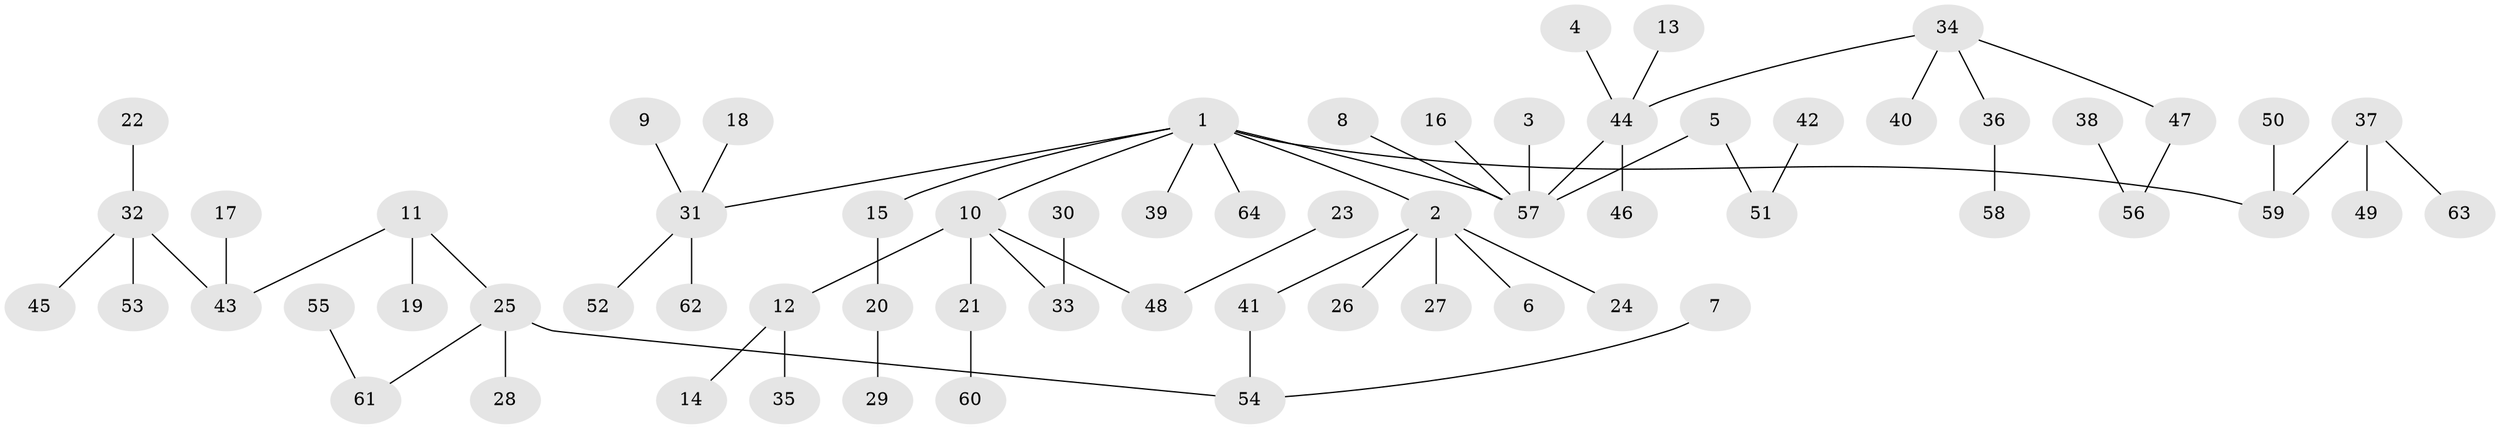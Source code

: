 // original degree distribution, {3: 0.13385826771653545, 5: 0.015748031496062992, 7: 0.023622047244094488, 4: 0.06299212598425197, 1: 0.5039370078740157, 6: 0.015748031496062992, 2: 0.2440944881889764}
// Generated by graph-tools (version 1.1) at 2025/50/03/09/25 03:50:16]
// undirected, 64 vertices, 63 edges
graph export_dot {
graph [start="1"]
  node [color=gray90,style=filled];
  1;
  2;
  3;
  4;
  5;
  6;
  7;
  8;
  9;
  10;
  11;
  12;
  13;
  14;
  15;
  16;
  17;
  18;
  19;
  20;
  21;
  22;
  23;
  24;
  25;
  26;
  27;
  28;
  29;
  30;
  31;
  32;
  33;
  34;
  35;
  36;
  37;
  38;
  39;
  40;
  41;
  42;
  43;
  44;
  45;
  46;
  47;
  48;
  49;
  50;
  51;
  52;
  53;
  54;
  55;
  56;
  57;
  58;
  59;
  60;
  61;
  62;
  63;
  64;
  1 -- 2 [weight=1.0];
  1 -- 10 [weight=1.0];
  1 -- 15 [weight=1.0];
  1 -- 31 [weight=1.0];
  1 -- 39 [weight=1.0];
  1 -- 57 [weight=1.0];
  1 -- 59 [weight=1.0];
  1 -- 64 [weight=1.0];
  2 -- 6 [weight=1.0];
  2 -- 24 [weight=1.0];
  2 -- 26 [weight=1.0];
  2 -- 27 [weight=1.0];
  2 -- 41 [weight=1.0];
  3 -- 57 [weight=1.0];
  4 -- 44 [weight=1.0];
  5 -- 51 [weight=1.0];
  5 -- 57 [weight=1.0];
  7 -- 54 [weight=1.0];
  8 -- 57 [weight=1.0];
  9 -- 31 [weight=1.0];
  10 -- 12 [weight=1.0];
  10 -- 21 [weight=1.0];
  10 -- 33 [weight=1.0];
  10 -- 48 [weight=1.0];
  11 -- 19 [weight=1.0];
  11 -- 25 [weight=1.0];
  11 -- 43 [weight=1.0];
  12 -- 14 [weight=1.0];
  12 -- 35 [weight=1.0];
  13 -- 44 [weight=1.0];
  15 -- 20 [weight=1.0];
  16 -- 57 [weight=1.0];
  17 -- 43 [weight=1.0];
  18 -- 31 [weight=1.0];
  20 -- 29 [weight=1.0];
  21 -- 60 [weight=1.0];
  22 -- 32 [weight=1.0];
  23 -- 48 [weight=1.0];
  25 -- 28 [weight=1.0];
  25 -- 54 [weight=1.0];
  25 -- 61 [weight=1.0];
  30 -- 33 [weight=1.0];
  31 -- 52 [weight=1.0];
  31 -- 62 [weight=1.0];
  32 -- 43 [weight=1.0];
  32 -- 45 [weight=1.0];
  32 -- 53 [weight=1.0];
  34 -- 36 [weight=1.0];
  34 -- 40 [weight=1.0];
  34 -- 44 [weight=1.0];
  34 -- 47 [weight=1.0];
  36 -- 58 [weight=1.0];
  37 -- 49 [weight=1.0];
  37 -- 59 [weight=1.0];
  37 -- 63 [weight=1.0];
  38 -- 56 [weight=1.0];
  41 -- 54 [weight=1.0];
  42 -- 51 [weight=1.0];
  44 -- 46 [weight=1.0];
  44 -- 57 [weight=1.0];
  47 -- 56 [weight=1.0];
  50 -- 59 [weight=1.0];
  55 -- 61 [weight=1.0];
}
